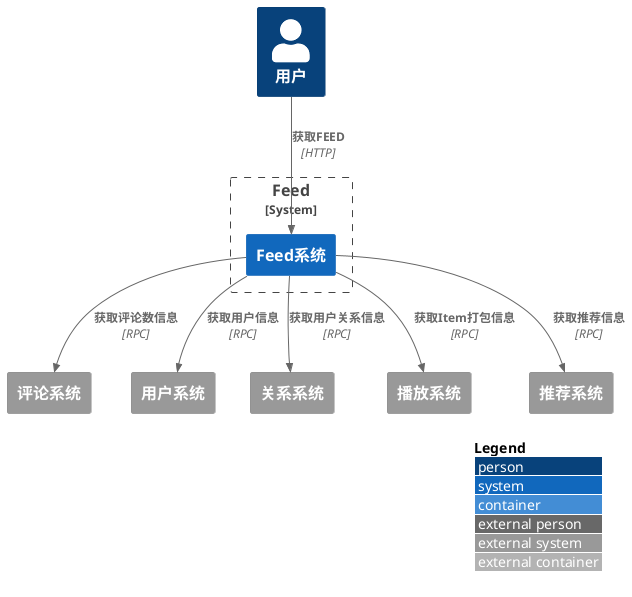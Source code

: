 @startuml
!include <C4/C4_Container>
LAYOUT_WITH_LEGEND()

Person(user, "用户")

System_Boundary(feedBoundary, "Feed"){
    System(feedSystem, "Feed系统")
}

System_Ext(commentSystem, "评论系统")
System_Ext(userSystem, "用户系统")
System_Ext(relationSystem, "关系系统")
System_Ext(playSystem, "播放系统")
System_Ext(tppSystem, "推荐系统")

Rel_D(user,feedSystem, "获取FEED", "HTTP")
Rel_D(feedSystem,tppSystem, "获取推荐信息", "RPC")
Rel_D(feedSystem,userSystem, "获取用户信息", "RPC")
Rel_D(feedSystem,playSystem, "获取Item打包信息", "RPC")
Rel_D(feedSystem,commentSystem, "获取评论数信息", "RPC")
Rel_D(feedSystem,relationSystem, "获取用户关系信息", "RPC")


@enduml